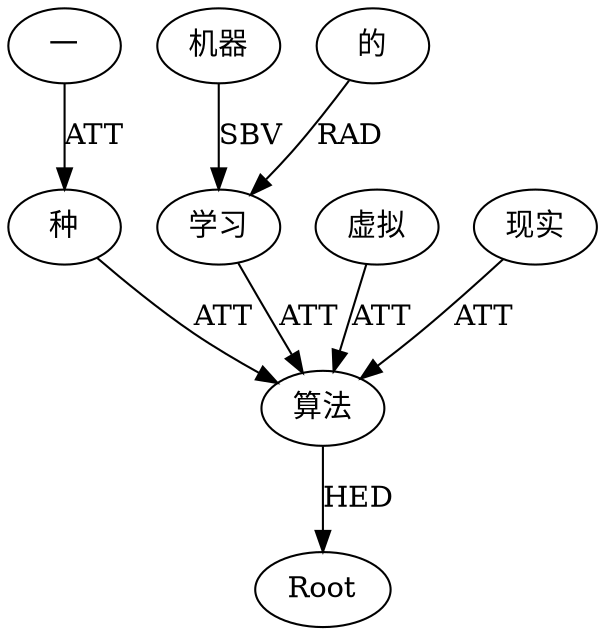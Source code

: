 digraph "测试图片" {
	Root
	"一"
	"种"
	"机器"
	"学习"
	"的"
	"虚拟"
	"现实"
	"算法"
	"一" -> "种" [label=ATT]
	"种" -> "算法" [label=ATT]
	"机器" -> "学习" [label=SBV]
	"学习" -> "算法" [label=ATT]
	"的" -> "学习" [label=RAD]
	"虚拟" -> "算法" [label=ATT]
	"现实" -> "算法" [label=ATT]
	"算法" -> Root [label=HED]
}
